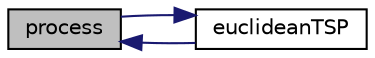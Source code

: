 digraph "process"
{
  edge [fontname="Helvetica",fontsize="10",labelfontname="Helvetica",labelfontsize="10"];
  node [fontname="Helvetica",fontsize="10",shape=record];
  rankdir="LR";
  Node100 [label="process",height=0.2,width=0.4,color="black", fillcolor="grey75", style="filled", fontcolor="black"];
  Node100 -> Node101 [dir="back",color="midnightblue",fontsize="10",style="solid",fontname="Helvetica"];
  Node101 [label="euclideanTSP",height=0.2,width=0.4,color="black", fillcolor="white", style="filled",URL="$euclideanTSP_8c.html#a59fbf90d46b035ee6fccffee861ff249"];
  Node101 -> Node100 [dir="back",color="midnightblue",fontsize="10",style="solid",fontname="Helvetica"];
}
